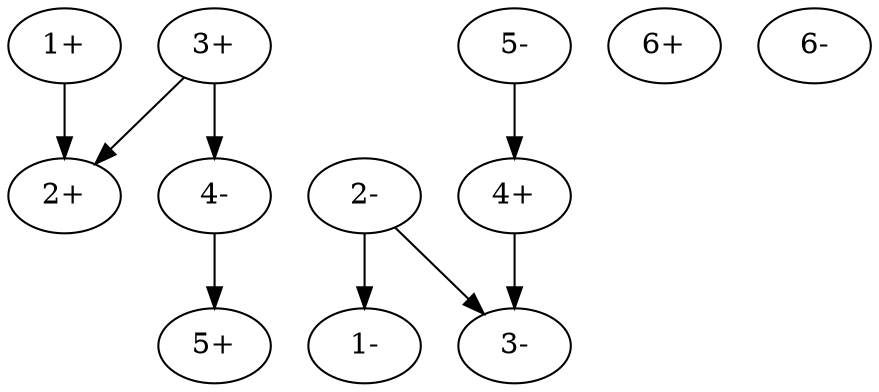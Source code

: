digraph adj {
graph [k=4]
edge [d=-3]
"1+" [l=8 C=0]
"1-" [l=8 C=0]
"2+" [l=10 C=0]
"2-" [l=10 C=0]
"3+" [l=21 C=0]
"3-" [l=21 C=0]
"4+" [l=7 C=0]
"4-" [l=7 C=0]
"5+" [l=8 C=0]
"5-" [l=8 C=0]
"6+" [l=4 C=0]
"6-" [l=4 C=0]
"1+" -> "2+" [d=-5]
"2-" -> "1-" [d=-5]
"2-" -> "3-"
"3+" -> "2+"
"3+" -> "4-" [d=-1]
"4+" -> "3-" [d=-1]
"4-" -> "5+"
"5-" -> "4+"
}
